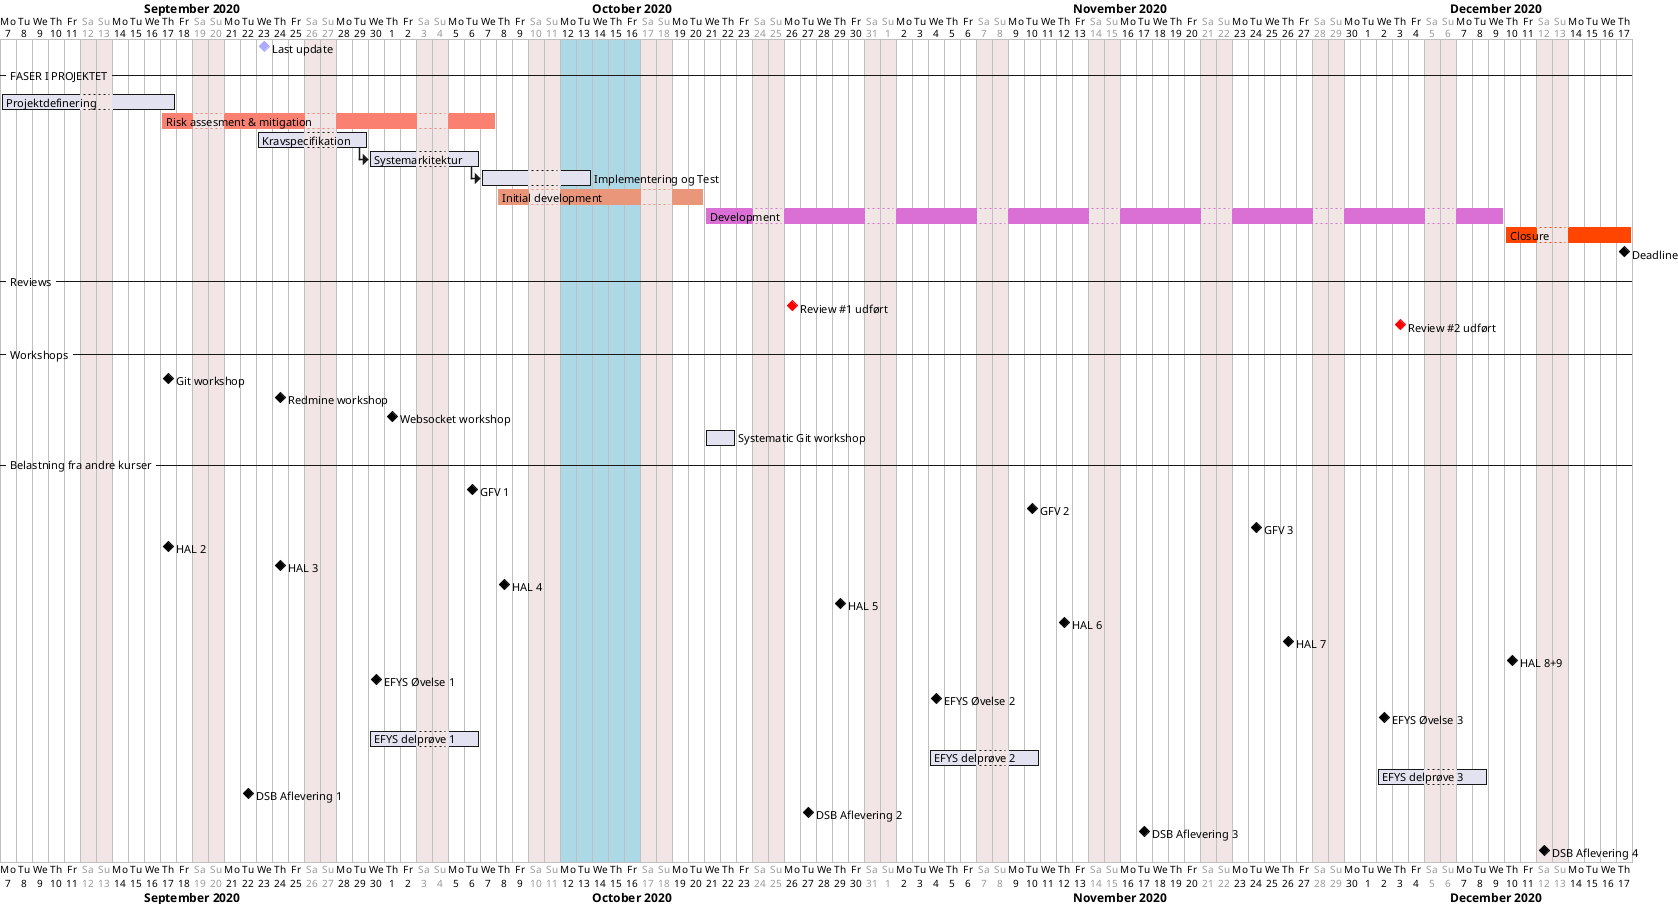 @startgantt
project starts the 2020/09/07
[Last update] happens 2020/09/23 and is colored in #AAF

saturday are closed
sunday are closed

' [Vejledermøde] happens on wednesday
-- FASER I PROJEKTET --

[Projektdefinering] as [PD] starts the 2020/09/07 and ends at 2020/09/17

[Risk assesment & mitigation] as [RA] starts the 2020/09/17
[RA] ends 2020/10/07 and is colored in Salmon
[Kravspecifikation] as [KravSpek] starts the 2020/09/23
[KravSpek] lasts 5 days

[Systemarkitektur] as [SysArch] starts at [KravSpek]'s end
[SysArch] lasts 5 days

[Implementering og Test] as [ImpTest] starts at [SysArch]'s end
[ImpTest] lasts 5 days


[Initial development] as [Init] starts the 2020/10/08 
[Init] ends 2020/10/20  and is colored in DarkSalmon

[Development] as [Dev] starts the 2020/10/21 
[Dev] ends 2020/12/09 and is colored in Orchid

[Closure] as [Clo] starts the 2020/12/10
[Clo] ends 2020/12/17 and is colored in OrangeRed

[Deadline] happens 2020/12/17

-- Reviews --
[Review #1 udført] is colored in Red and happens 2020/10/26 
[Review #2 udført] is colored in Red and happens 2020/12/03 

-- Workshops --
[Git workshop] happens 2020/09/17
[Redmine workshop] happens 2020/09/24
[Websocket workshop] happens 2020/10/01
[Systematic Git workshop] starts the 2020/10/21 and lasts 2 days

-- Belastning fra andre kurser --
' [MSE øvelse 1] happens 2020/09/14
' [MSE øvelse 2] happens 2020/09/28
' [MSE øvelse 3] happens 2020/10/05
[GFV 1] happens 2020/10/06
[GFV 2] happens 2020/11/10
[GFV 3] happens 2020/11/24

[HAL 2] happens 2020/09/17
[HAL 3] happens 2020/09/24
[HAL 4] happens 2020/10/08
[HAL 5] happens 2020/10/29
[HAL 6] happens 2020/11/12
[HAL 7] happens 2020/11/26
[HAL 8+9] happens 2020/12/10

[EFYS Øvelse 1] happens 2020/09/30
[EFYS Øvelse 2] happens 2020/11/04
[EFYS Øvelse 3] happens 2020/12/02

[EFYS delprøve 1] starts 2020/09/30 and ends 2020/10/06
[EFYS delprøve 2] starts 2020/11/04 and ends 2020/11/10
[EFYS delprøve 3] starts 2020/12/02 and ends 2020/12/08

[DSB Aflevering 1] happens 2020/09/22
[DSB Aflevering 2] happens 2020/10/27
[DSB Aflevering 3] happens 2020/11/17
[DSB Aflevering 4] happens 2020/12/12


2020/10/12 to 2020/10/16 are colored in LightBlue
@endgantt
